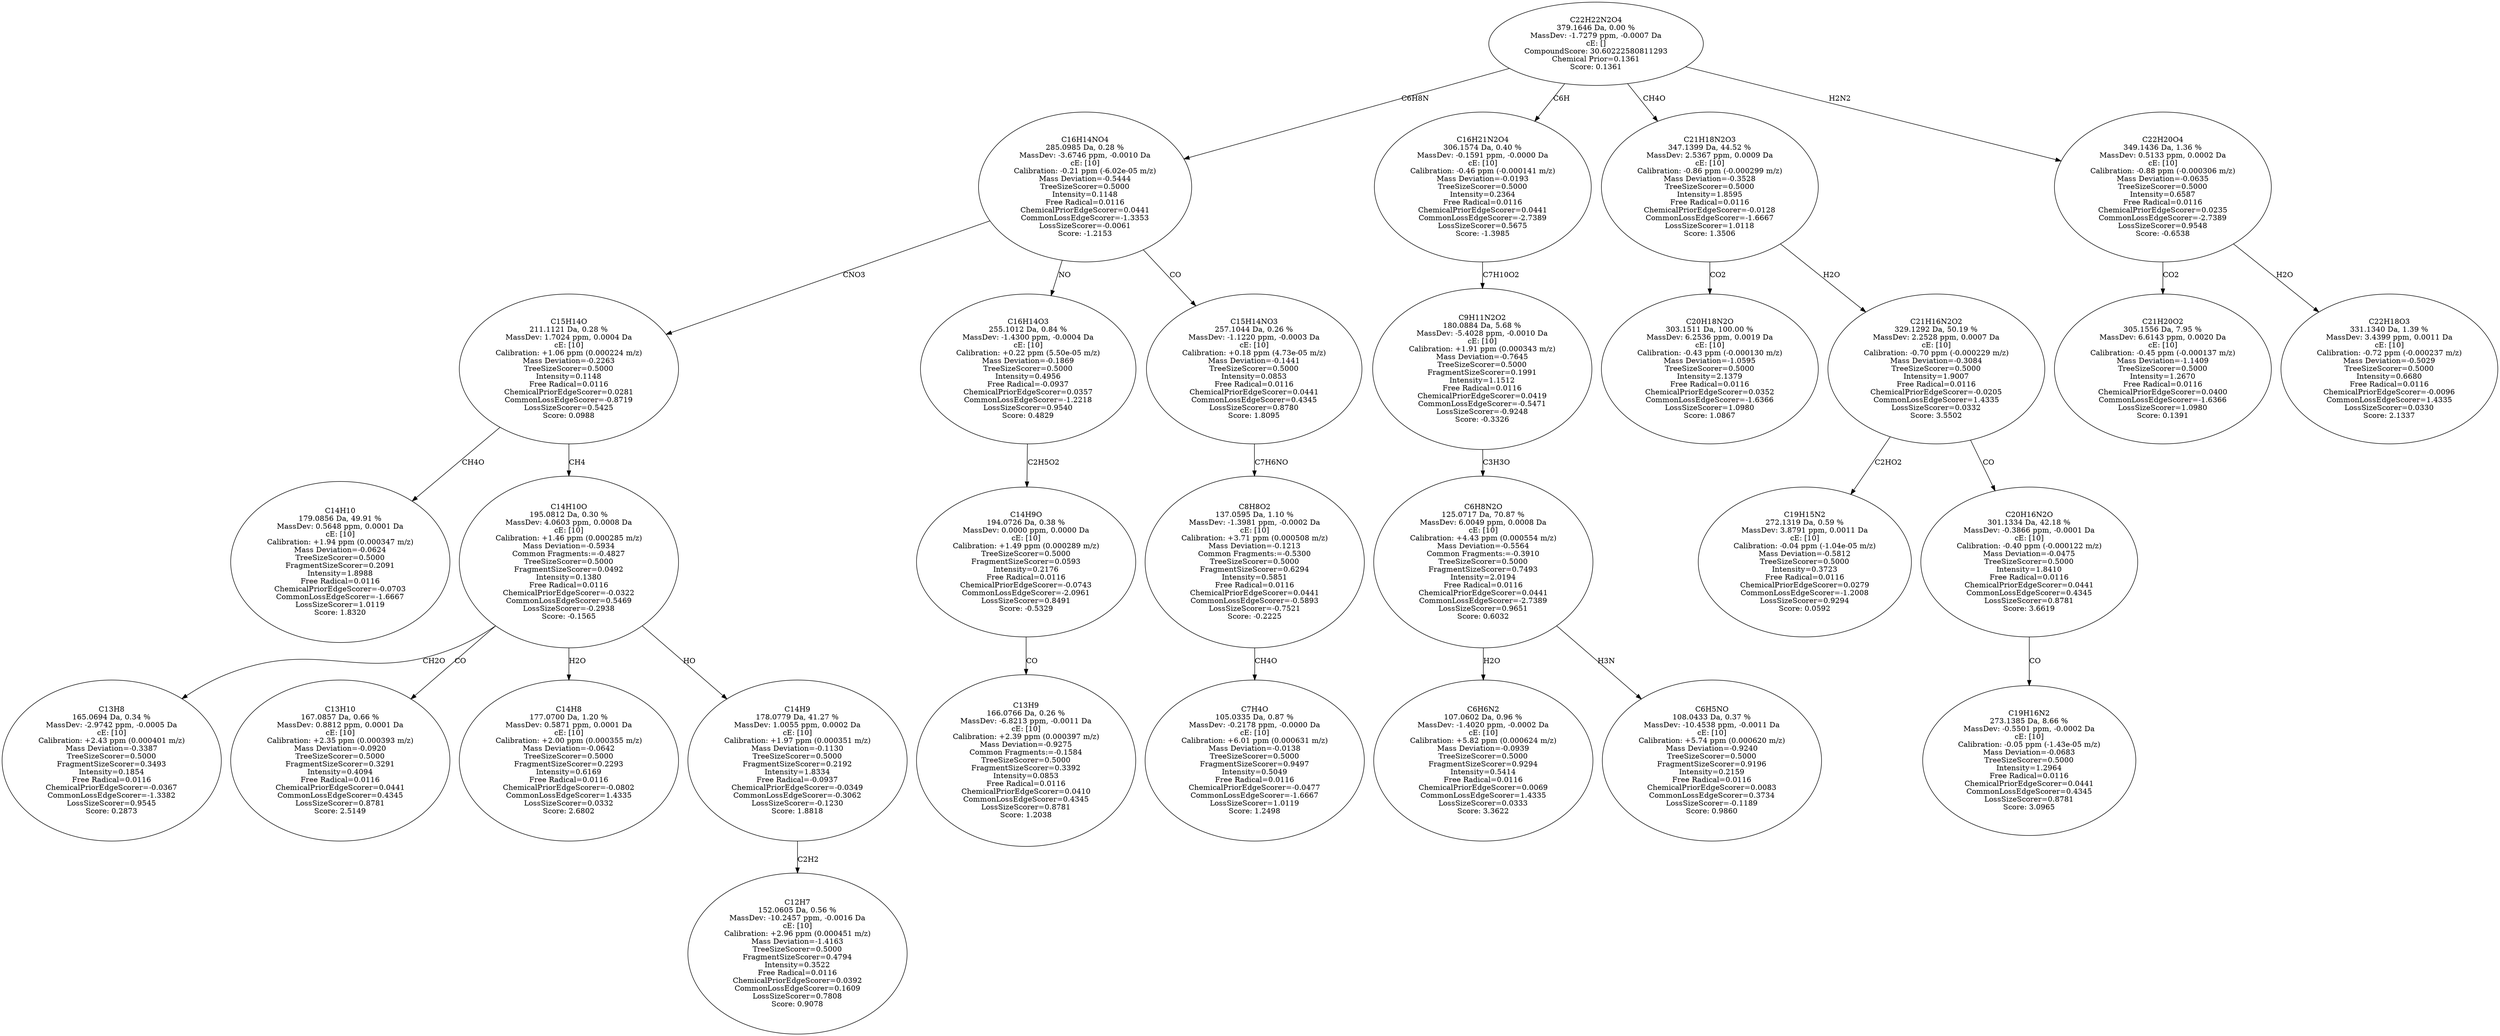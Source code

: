 strict digraph {
v1 [label="C14H10\n179.0856 Da, 49.91 %\nMassDev: 0.5648 ppm, 0.0001 Da\ncE: [10]\nCalibration: +1.94 ppm (0.000347 m/z)\nMass Deviation=-0.0624\nTreeSizeScorer=0.5000\nFragmentSizeScorer=0.2091\nIntensity=1.8988\nFree Radical=0.0116\nChemicalPriorEdgeScorer=-0.0703\nCommonLossEdgeScorer=-1.6667\nLossSizeScorer=1.0119\nScore: 1.8320"];
v2 [label="C13H8\n165.0694 Da, 0.34 %\nMassDev: -2.9742 ppm, -0.0005 Da\ncE: [10]\nCalibration: +2.43 ppm (0.000401 m/z)\nMass Deviation=-0.3387\nTreeSizeScorer=0.5000\nFragmentSizeScorer=0.3493\nIntensity=0.1854\nFree Radical=0.0116\nChemicalPriorEdgeScorer=-0.0367\nCommonLossEdgeScorer=-1.3382\nLossSizeScorer=0.9545\nScore: 0.2873"];
v3 [label="C13H10\n167.0857 Da, 0.66 %\nMassDev: 0.8812 ppm, 0.0001 Da\ncE: [10]\nCalibration: +2.35 ppm (0.000393 m/z)\nMass Deviation=-0.0920\nTreeSizeScorer=0.5000\nFragmentSizeScorer=0.3291\nIntensity=0.4094\nFree Radical=0.0116\nChemicalPriorEdgeScorer=0.0441\nCommonLossEdgeScorer=0.4345\nLossSizeScorer=0.8781\nScore: 2.5149"];
v4 [label="C14H8\n177.0700 Da, 1.20 %\nMassDev: 0.5871 ppm, 0.0001 Da\ncE: [10]\nCalibration: +2.00 ppm (0.000355 m/z)\nMass Deviation=-0.0642\nTreeSizeScorer=0.5000\nFragmentSizeScorer=0.2293\nIntensity=0.6169\nFree Radical=0.0116\nChemicalPriorEdgeScorer=-0.0802\nCommonLossEdgeScorer=1.4335\nLossSizeScorer=0.0332\nScore: 2.6802"];
v5 [label="C12H7\n152.0605 Da, 0.56 %\nMassDev: -10.2457 ppm, -0.0016 Da\ncE: [10]\nCalibration: +2.96 ppm (0.000451 m/z)\nMass Deviation=-1.4163\nTreeSizeScorer=0.5000\nFragmentSizeScorer=0.4794\nIntensity=0.3522\nFree Radical=0.0116\nChemicalPriorEdgeScorer=0.0392\nCommonLossEdgeScorer=0.1609\nLossSizeScorer=0.7808\nScore: 0.9078"];
v6 [label="C14H9\n178.0779 Da, 41.27 %\nMassDev: 1.0055 ppm, 0.0002 Da\ncE: [10]\nCalibration: +1.97 ppm (0.000351 m/z)\nMass Deviation=-0.1130\nTreeSizeScorer=0.5000\nFragmentSizeScorer=0.2192\nIntensity=1.8334\nFree Radical=-0.0937\nChemicalPriorEdgeScorer=-0.0349\nCommonLossEdgeScorer=-0.3062\nLossSizeScorer=-0.1230\nScore: 1.8818"];
v7 [label="C14H10O\n195.0812 Da, 0.30 %\nMassDev: 4.0603 ppm, 0.0008 Da\ncE: [10]\nCalibration: +1.46 ppm (0.000285 m/z)\nMass Deviation=-0.5934\nCommon Fragments:=-0.4827\nTreeSizeScorer=0.5000\nFragmentSizeScorer=0.0492\nIntensity=0.1380\nFree Radical=0.0116\nChemicalPriorEdgeScorer=-0.0322\nCommonLossEdgeScorer=0.5469\nLossSizeScorer=-0.2938\nScore: -0.1565"];
v8 [label="C15H14O\n211.1121 Da, 0.28 %\nMassDev: 1.7024 ppm, 0.0004 Da\ncE: [10]\nCalibration: +1.06 ppm (0.000224 m/z)\nMass Deviation=-0.2263\nTreeSizeScorer=0.5000\nIntensity=0.1148\nFree Radical=0.0116\nChemicalPriorEdgeScorer=0.0281\nCommonLossEdgeScorer=-0.8719\nLossSizeScorer=0.5425\nScore: 0.0988"];
v9 [label="C13H9\n166.0766 Da, 0.26 %\nMassDev: -6.8213 ppm, -0.0011 Da\ncE: [10]\nCalibration: +2.39 ppm (0.000397 m/z)\nMass Deviation=-0.9275\nCommon Fragments:=-0.1584\nTreeSizeScorer=0.5000\nFragmentSizeScorer=0.3392\nIntensity=0.0853\nFree Radical=0.0116\nChemicalPriorEdgeScorer=0.0410\nCommonLossEdgeScorer=0.4345\nLossSizeScorer=0.8781\nScore: 1.2038"];
v10 [label="C14H9O\n194.0726 Da, 0.38 %\nMassDev: 0.0000 ppm, 0.0000 Da\ncE: [10]\nCalibration: +1.49 ppm (0.000289 m/z)\nTreeSizeScorer=0.5000\nFragmentSizeScorer=0.0593\nIntensity=0.2176\nFree Radical=0.0116\nChemicalPriorEdgeScorer=-0.0743\nCommonLossEdgeScorer=-2.0961\nLossSizeScorer=0.8491\nScore: -0.5329"];
v11 [label="C16H14O3\n255.1012 Da, 0.84 %\nMassDev: -1.4300 ppm, -0.0004 Da\ncE: [10]\nCalibration: +0.22 ppm (5.50e-05 m/z)\nMass Deviation=-0.1869\nTreeSizeScorer=0.5000\nIntensity=0.4956\nFree Radical=-0.0937\nChemicalPriorEdgeScorer=0.0357\nCommonLossEdgeScorer=-1.2218\nLossSizeScorer=0.9540\nScore: 0.4829"];
v12 [label="C7H4O\n105.0335 Da, 0.87 %\nMassDev: -0.2178 ppm, -0.0000 Da\ncE: [10]\nCalibration: +6.01 ppm (0.000631 m/z)\nMass Deviation=-0.0138\nTreeSizeScorer=0.5000\nFragmentSizeScorer=0.9497\nIntensity=0.5049\nFree Radical=0.0116\nChemicalPriorEdgeScorer=-0.0477\nCommonLossEdgeScorer=-1.6667\nLossSizeScorer=1.0119\nScore: 1.2498"];
v13 [label="C8H8O2\n137.0595 Da, 1.10 %\nMassDev: -1.3981 ppm, -0.0002 Da\ncE: [10]\nCalibration: +3.71 ppm (0.000508 m/z)\nMass Deviation=-0.1213\nCommon Fragments:=-0.5300\nTreeSizeScorer=0.5000\nFragmentSizeScorer=0.6294\nIntensity=0.5851\nFree Radical=0.0116\nChemicalPriorEdgeScorer=0.0441\nCommonLossEdgeScorer=-0.5893\nLossSizeScorer=-0.7521\nScore: -0.2225"];
v14 [label="C15H14NO3\n257.1044 Da, 0.26 %\nMassDev: -1.1220 ppm, -0.0003 Da\ncE: [10]\nCalibration: +0.18 ppm (4.73e-05 m/z)\nMass Deviation=-0.1441\nTreeSizeScorer=0.5000\nIntensity=0.0853\nFree Radical=0.0116\nChemicalPriorEdgeScorer=0.0441\nCommonLossEdgeScorer=0.4345\nLossSizeScorer=0.8780\nScore: 1.8095"];
v15 [label="C16H14NO4\n285.0985 Da, 0.28 %\nMassDev: -3.6746 ppm, -0.0010 Da\ncE: [10]\nCalibration: -0.21 ppm (-6.02e-05 m/z)\nMass Deviation=-0.5444\nTreeSizeScorer=0.5000\nIntensity=0.1148\nFree Radical=0.0116\nChemicalPriorEdgeScorer=0.0441\nCommonLossEdgeScorer=-1.3353\nLossSizeScorer=-0.0061\nScore: -1.2153"];
v16 [label="C6H6N2\n107.0602 Da, 0.96 %\nMassDev: -1.4020 ppm, -0.0002 Da\ncE: [10]\nCalibration: +5.82 ppm (0.000624 m/z)\nMass Deviation=-0.0939\nTreeSizeScorer=0.5000\nFragmentSizeScorer=0.9294\nIntensity=0.5414\nFree Radical=0.0116\nChemicalPriorEdgeScorer=0.0069\nCommonLossEdgeScorer=1.4335\nLossSizeScorer=0.0333\nScore: 3.3622"];
v17 [label="C6H5NO\n108.0433 Da, 0.37 %\nMassDev: -10.4538 ppm, -0.0011 Da\ncE: [10]\nCalibration: +5.74 ppm (0.000620 m/z)\nMass Deviation=-0.9240\nTreeSizeScorer=0.5000\nFragmentSizeScorer=0.9196\nIntensity=0.2159\nFree Radical=0.0116\nChemicalPriorEdgeScorer=0.0083\nCommonLossEdgeScorer=0.3734\nLossSizeScorer=-0.1189\nScore: 0.9860"];
v18 [label="C6H8N2O\n125.0717 Da, 70.87 %\nMassDev: 6.0049 ppm, 0.0008 Da\ncE: [10]\nCalibration: +4.43 ppm (0.000554 m/z)\nMass Deviation=-0.5564\nCommon Fragments:=-0.3910\nTreeSizeScorer=0.5000\nFragmentSizeScorer=0.7493\nIntensity=2.0194\nFree Radical=0.0116\nChemicalPriorEdgeScorer=0.0441\nCommonLossEdgeScorer=-2.7389\nLossSizeScorer=0.9651\nScore: 0.6032"];
v19 [label="C9H11N2O2\n180.0884 Da, 5.68 %\nMassDev: -5.4028 ppm, -0.0010 Da\ncE: [10]\nCalibration: +1.91 ppm (0.000343 m/z)\nMass Deviation=-0.7645\nTreeSizeScorer=0.5000\nFragmentSizeScorer=0.1991\nIntensity=1.1512\nFree Radical=0.0116\nChemicalPriorEdgeScorer=0.0419\nCommonLossEdgeScorer=-0.5471\nLossSizeScorer=-0.9248\nScore: -0.3326"];
v20 [label="C16H21N2O4\n306.1574 Da, 0.40 %\nMassDev: -0.1591 ppm, -0.0000 Da\ncE: [10]\nCalibration: -0.46 ppm (-0.000141 m/z)\nMass Deviation=-0.0193\nTreeSizeScorer=0.5000\nIntensity=0.2364\nFree Radical=0.0116\nChemicalPriorEdgeScorer=0.0441\nCommonLossEdgeScorer=-2.7389\nLossSizeScorer=0.5675\nScore: -1.3985"];
v21 [label="C20H18N2O\n303.1511 Da, 100.00 %\nMassDev: 6.2536 ppm, 0.0019 Da\ncE: [10]\nCalibration: -0.43 ppm (-0.000130 m/z)\nMass Deviation=-1.0595\nTreeSizeScorer=0.5000\nIntensity=2.1379\nFree Radical=0.0116\nChemicalPriorEdgeScorer=0.0352\nCommonLossEdgeScorer=-1.6366\nLossSizeScorer=1.0980\nScore: 1.0867"];
v22 [label="C19H15N2\n272.1319 Da, 0.59 %\nMassDev: 3.8791 ppm, 0.0011 Da\ncE: [10]\nCalibration: -0.04 ppm (-1.04e-05 m/z)\nMass Deviation=-0.5812\nTreeSizeScorer=0.5000\nIntensity=0.3723\nFree Radical=0.0116\nChemicalPriorEdgeScorer=0.0279\nCommonLossEdgeScorer=-1.2008\nLossSizeScorer=0.9294\nScore: 0.0592"];
v23 [label="C19H16N2\n273.1385 Da, 8.66 %\nMassDev: -0.5501 ppm, -0.0002 Da\ncE: [10]\nCalibration: -0.05 ppm (-1.43e-05 m/z)\nMass Deviation=-0.0683\nTreeSizeScorer=0.5000\nIntensity=1.2964\nFree Radical=0.0116\nChemicalPriorEdgeScorer=0.0441\nCommonLossEdgeScorer=0.4345\nLossSizeScorer=0.8781\nScore: 3.0965"];
v24 [label="C20H16N2O\n301.1334 Da, 42.18 %\nMassDev: -0.3866 ppm, -0.0001 Da\ncE: [10]\nCalibration: -0.40 ppm (-0.000122 m/z)\nMass Deviation=-0.0475\nTreeSizeScorer=0.5000\nIntensity=1.8410\nFree Radical=0.0116\nChemicalPriorEdgeScorer=0.0441\nCommonLossEdgeScorer=0.4345\nLossSizeScorer=0.8781\nScore: 3.6619"];
v25 [label="C21H16N2O2\n329.1292 Da, 50.19 %\nMassDev: 2.2528 ppm, 0.0007 Da\ncE: [10]\nCalibration: -0.70 ppm (-0.000229 m/z)\nMass Deviation=-0.3084\nTreeSizeScorer=0.5000\nIntensity=1.9007\nFree Radical=0.0116\nChemicalPriorEdgeScorer=-0.0205\nCommonLossEdgeScorer=1.4335\nLossSizeScorer=0.0332\nScore: 3.5502"];
v26 [label="C21H18N2O3\n347.1399 Da, 44.52 %\nMassDev: 2.5367 ppm, 0.0009 Da\ncE: [10]\nCalibration: -0.86 ppm (-0.000299 m/z)\nMass Deviation=-0.3528\nTreeSizeScorer=0.5000\nIntensity=1.8595\nFree Radical=0.0116\nChemicalPriorEdgeScorer=-0.0128\nCommonLossEdgeScorer=-1.6667\nLossSizeScorer=1.0118\nScore: 1.3506"];
v27 [label="C21H20O2\n305.1556 Da, 7.95 %\nMassDev: 6.6143 ppm, 0.0020 Da\ncE: [10]\nCalibration: -0.45 ppm (-0.000137 m/z)\nMass Deviation=-1.1409\nTreeSizeScorer=0.5000\nIntensity=1.2670\nFree Radical=0.0116\nChemicalPriorEdgeScorer=0.0400\nCommonLossEdgeScorer=-1.6366\nLossSizeScorer=1.0980\nScore: 0.1391"];
v28 [label="C22H18O3\n331.1340 Da, 1.39 %\nMassDev: 3.4399 ppm, 0.0011 Da\ncE: [10]\nCalibration: -0.72 ppm (-0.000237 m/z)\nMass Deviation=-0.5029\nTreeSizeScorer=0.5000\nIntensity=0.6680\nFree Radical=0.0116\nChemicalPriorEdgeScorer=-0.0096\nCommonLossEdgeScorer=1.4335\nLossSizeScorer=0.0330\nScore: 2.1337"];
v29 [label="C22H20O4\n349.1436 Da, 1.36 %\nMassDev: 0.5133 ppm, 0.0002 Da\ncE: [10]\nCalibration: -0.88 ppm (-0.000306 m/z)\nMass Deviation=-0.0635\nTreeSizeScorer=0.5000\nIntensity=0.6587\nFree Radical=0.0116\nChemicalPriorEdgeScorer=0.0235\nCommonLossEdgeScorer=-2.7389\nLossSizeScorer=0.9548\nScore: -0.6538"];
v30 [label="C22H22N2O4\n379.1646 Da, 0.00 %\nMassDev: -1.7279 ppm, -0.0007 Da\ncE: []\nCompoundScore: 30.60222580811293\nChemical Prior=0.1361\nScore: 0.1361"];
v8 -> v1 [label="CH4O"];
v7 -> v2 [label="CH2O"];
v7 -> v3 [label="CO"];
v7 -> v4 [label="H2O"];
v6 -> v5 [label="C2H2"];
v7 -> v6 [label="HO"];
v8 -> v7 [label="CH4"];
v15 -> v8 [label="CNO3"];
v10 -> v9 [label="CO"];
v11 -> v10 [label="C2H5O2"];
v15 -> v11 [label="NO"];
v13 -> v12 [label="CH4O"];
v14 -> v13 [label="C7H6NO"];
v15 -> v14 [label="CO"];
v30 -> v15 [label="C6H8N"];
v18 -> v16 [label="H2O"];
v18 -> v17 [label="H3N"];
v19 -> v18 [label="C3H3O"];
v20 -> v19 [label="C7H10O2"];
v30 -> v20 [label="C6H"];
v26 -> v21 [label="CO2"];
v25 -> v22 [label="C2HO2"];
v24 -> v23 [label="CO"];
v25 -> v24 [label="CO"];
v26 -> v25 [label="H2O"];
v30 -> v26 [label="CH4O"];
v29 -> v27 [label="CO2"];
v29 -> v28 [label="H2O"];
v30 -> v29 [label="H2N2"];
}